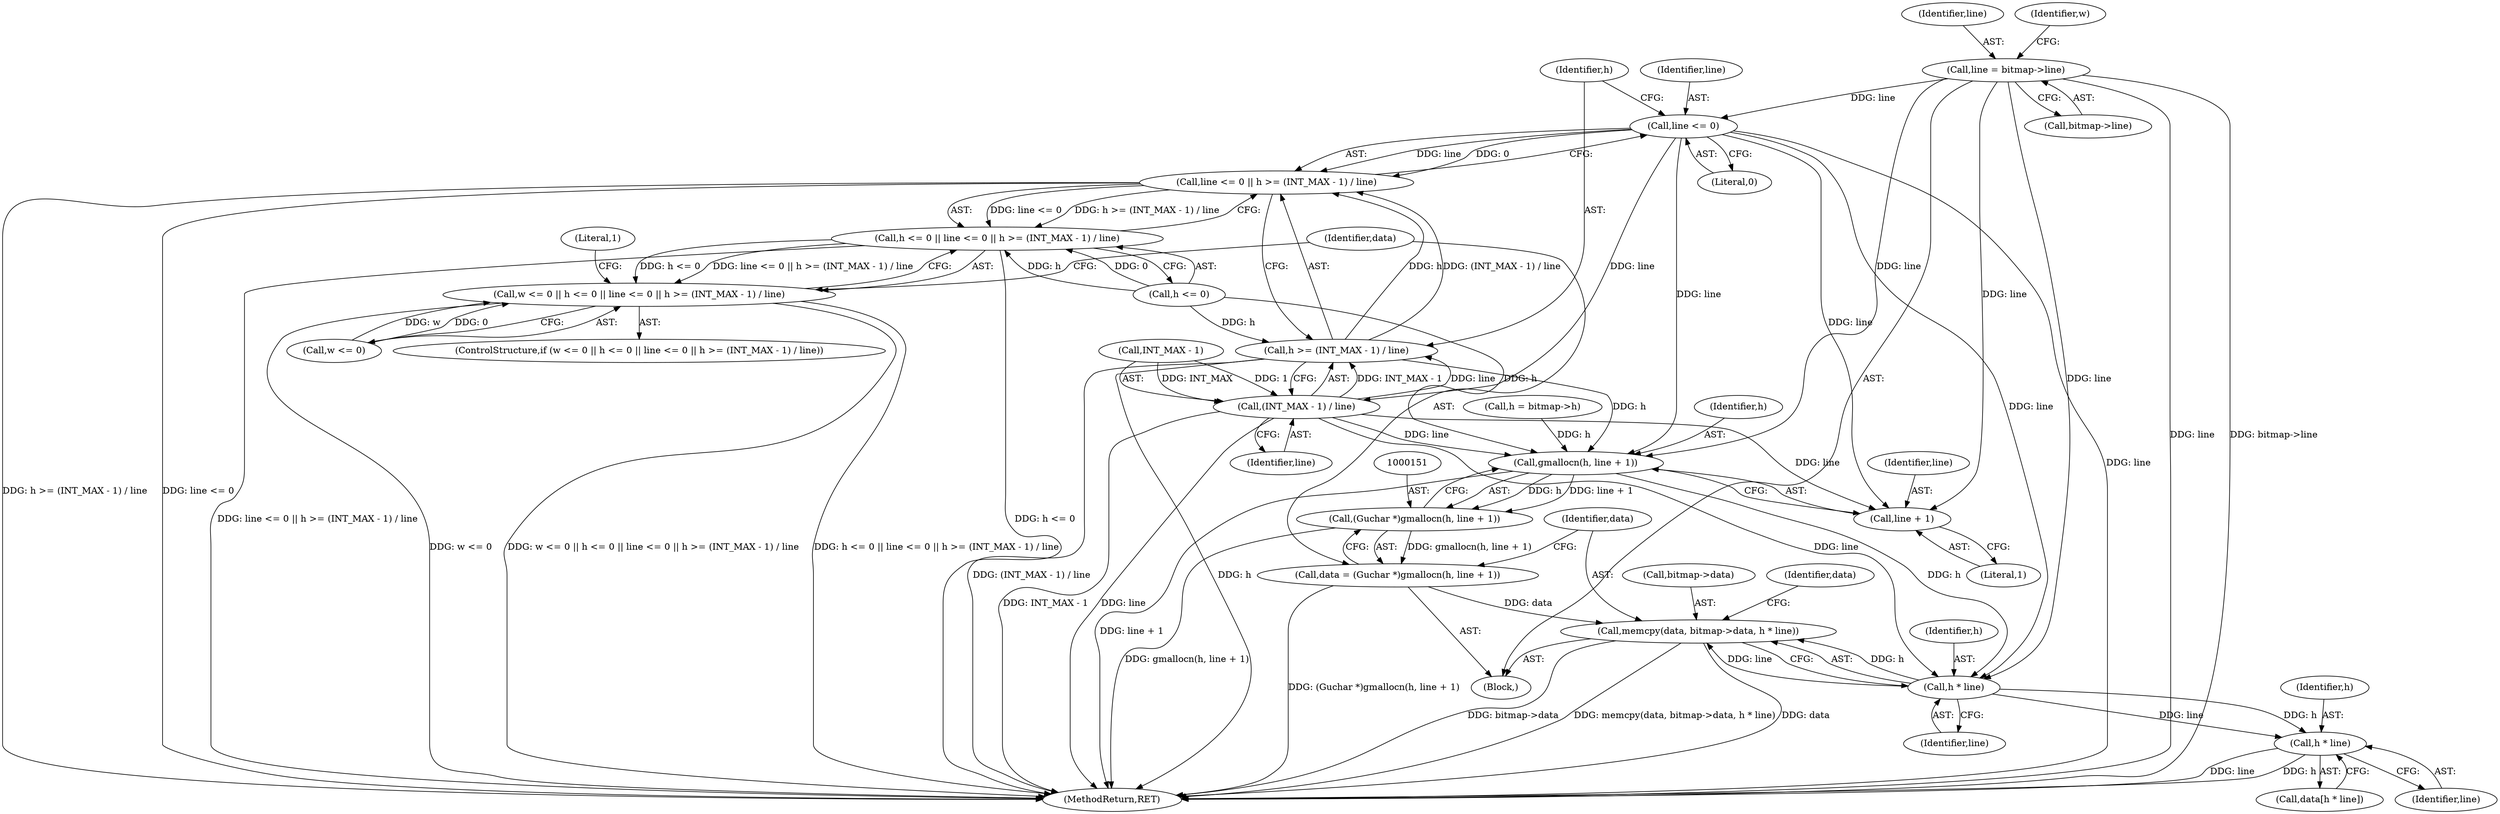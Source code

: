 digraph "0_poppler_7b2d314a61fd0e12f47c62996cb49ec0d1ba747a_9@pointer" {
"1000114" [label="(Call,line = bitmap->line)"];
"1000129" [label="(Call,line <= 0)"];
"1000128" [label="(Call,line <= 0 || h >= (INT_MAX - 1) / line)"];
"1000124" [label="(Call,h <= 0 || line <= 0 || h >= (INT_MAX - 1) / line)"];
"1000120" [label="(Call,w <= 0 || h <= 0 || line <= 0 || h >= (INT_MAX - 1) / line)"];
"1000134" [label="(Call,(INT_MAX - 1) / line)"];
"1000132" [label="(Call,h >= (INT_MAX - 1) / line)"];
"1000152" [label="(Call,gmallocn(h, line + 1))"];
"1000150" [label="(Call,(Guchar *)gmallocn(h, line + 1))"];
"1000148" [label="(Call,data = (Guchar *)gmallocn(h, line + 1))"];
"1000157" [label="(Call,memcpy(data, bitmap->data, h * line))"];
"1000162" [label="(Call,h * line)"];
"1000168" [label="(Call,h * line)"];
"1000154" [label="(Call,line + 1)"];
"1000116" [label="(Call,bitmap->line)"];
"1000133" [label="(Identifier,h)"];
"1000124" [label="(Call,h <= 0 || line <= 0 || h >= (INT_MAX - 1) / line)"];
"1000156" [label="(Literal,1)"];
"1000114" [label="(Call,line = bitmap->line)"];
"1000128" [label="(Call,line <= 0 || h >= (INT_MAX - 1) / line)"];
"1000168" [label="(Call,h * line)"];
"1000150" [label="(Call,(Guchar *)gmallocn(h, line + 1))"];
"1000134" [label="(Call,(INT_MAX - 1) / line)"];
"1000152" [label="(Call,gmallocn(h, line + 1))"];
"1000125" [label="(Call,h <= 0)"];
"1000115" [label="(Identifier,line)"];
"1000166" [label="(Call,data[h * line])"];
"1000155" [label="(Identifier,line)"];
"1000119" [label="(ControlStructure,if (w <= 0 || h <= 0 || line <= 0 || h >= (INT_MAX - 1) / line))"];
"1000164" [label="(Identifier,line)"];
"1000159" [label="(Call,bitmap->data)"];
"1000120" [label="(Call,w <= 0 || h <= 0 || line <= 0 || h >= (INT_MAX - 1) / line)"];
"1000142" [label="(Literal,1)"];
"1000162" [label="(Call,h * line)"];
"1000129" [label="(Call,line <= 0)"];
"1000138" [label="(Identifier,line)"];
"1000157" [label="(Call,memcpy(data, bitmap->data, h * line))"];
"1000130" [label="(Identifier,line)"];
"1000135" [label="(Call,INT_MAX - 1)"];
"1000103" [label="(Block,)"];
"1000170" [label="(Identifier,line)"];
"1000121" [label="(Call,w <= 0)"];
"1000158" [label="(Identifier,data)"];
"1000148" [label="(Call,data = (Guchar *)gmallocn(h, line + 1))"];
"1000149" [label="(Identifier,data)"];
"1000153" [label="(Identifier,h)"];
"1000163" [label="(Identifier,h)"];
"1000109" [label="(Call,h = bitmap->h)"];
"1000132" [label="(Call,h >= (INT_MAX - 1) / line)"];
"1000154" [label="(Call,line + 1)"];
"1000122" [label="(Identifier,w)"];
"1000172" [label="(MethodReturn,RET)"];
"1000131" [label="(Literal,0)"];
"1000167" [label="(Identifier,data)"];
"1000169" [label="(Identifier,h)"];
"1000114" -> "1000103"  [label="AST: "];
"1000114" -> "1000116"  [label="CFG: "];
"1000115" -> "1000114"  [label="AST: "];
"1000116" -> "1000114"  [label="AST: "];
"1000122" -> "1000114"  [label="CFG: "];
"1000114" -> "1000172"  [label="DDG: line"];
"1000114" -> "1000172"  [label="DDG: bitmap->line"];
"1000114" -> "1000129"  [label="DDG: line"];
"1000114" -> "1000152"  [label="DDG: line"];
"1000114" -> "1000154"  [label="DDG: line"];
"1000114" -> "1000162"  [label="DDG: line"];
"1000129" -> "1000128"  [label="AST: "];
"1000129" -> "1000131"  [label="CFG: "];
"1000130" -> "1000129"  [label="AST: "];
"1000131" -> "1000129"  [label="AST: "];
"1000133" -> "1000129"  [label="CFG: "];
"1000128" -> "1000129"  [label="CFG: "];
"1000129" -> "1000172"  [label="DDG: line"];
"1000129" -> "1000128"  [label="DDG: line"];
"1000129" -> "1000128"  [label="DDG: 0"];
"1000129" -> "1000134"  [label="DDG: line"];
"1000129" -> "1000152"  [label="DDG: line"];
"1000129" -> "1000154"  [label="DDG: line"];
"1000129" -> "1000162"  [label="DDG: line"];
"1000128" -> "1000124"  [label="AST: "];
"1000128" -> "1000132"  [label="CFG: "];
"1000132" -> "1000128"  [label="AST: "];
"1000124" -> "1000128"  [label="CFG: "];
"1000128" -> "1000172"  [label="DDG: h >= (INT_MAX - 1) / line"];
"1000128" -> "1000172"  [label="DDG: line <= 0"];
"1000128" -> "1000124"  [label="DDG: line <= 0"];
"1000128" -> "1000124"  [label="DDG: h >= (INT_MAX - 1) / line"];
"1000132" -> "1000128"  [label="DDG: h"];
"1000132" -> "1000128"  [label="DDG: (INT_MAX - 1) / line"];
"1000124" -> "1000120"  [label="AST: "];
"1000124" -> "1000125"  [label="CFG: "];
"1000125" -> "1000124"  [label="AST: "];
"1000120" -> "1000124"  [label="CFG: "];
"1000124" -> "1000172"  [label="DDG: h <= 0"];
"1000124" -> "1000172"  [label="DDG: line <= 0 || h >= (INT_MAX - 1) / line"];
"1000124" -> "1000120"  [label="DDG: h <= 0"];
"1000124" -> "1000120"  [label="DDG: line <= 0 || h >= (INT_MAX - 1) / line"];
"1000125" -> "1000124"  [label="DDG: h"];
"1000125" -> "1000124"  [label="DDG: 0"];
"1000120" -> "1000119"  [label="AST: "];
"1000120" -> "1000121"  [label="CFG: "];
"1000121" -> "1000120"  [label="AST: "];
"1000142" -> "1000120"  [label="CFG: "];
"1000149" -> "1000120"  [label="CFG: "];
"1000120" -> "1000172"  [label="DDG: w <= 0"];
"1000120" -> "1000172"  [label="DDG: w <= 0 || h <= 0 || line <= 0 || h >= (INT_MAX - 1) / line"];
"1000120" -> "1000172"  [label="DDG: h <= 0 || line <= 0 || h >= (INT_MAX - 1) / line"];
"1000121" -> "1000120"  [label="DDG: w"];
"1000121" -> "1000120"  [label="DDG: 0"];
"1000134" -> "1000132"  [label="AST: "];
"1000134" -> "1000138"  [label="CFG: "];
"1000135" -> "1000134"  [label="AST: "];
"1000138" -> "1000134"  [label="AST: "];
"1000132" -> "1000134"  [label="CFG: "];
"1000134" -> "1000172"  [label="DDG: INT_MAX - 1"];
"1000134" -> "1000172"  [label="DDG: line"];
"1000134" -> "1000132"  [label="DDG: INT_MAX - 1"];
"1000134" -> "1000132"  [label="DDG: line"];
"1000135" -> "1000134"  [label="DDG: INT_MAX"];
"1000135" -> "1000134"  [label="DDG: 1"];
"1000134" -> "1000152"  [label="DDG: line"];
"1000134" -> "1000154"  [label="DDG: line"];
"1000134" -> "1000162"  [label="DDG: line"];
"1000133" -> "1000132"  [label="AST: "];
"1000132" -> "1000172"  [label="DDG: (INT_MAX - 1) / line"];
"1000132" -> "1000172"  [label="DDG: h"];
"1000125" -> "1000132"  [label="DDG: h"];
"1000132" -> "1000152"  [label="DDG: h"];
"1000152" -> "1000150"  [label="AST: "];
"1000152" -> "1000154"  [label="CFG: "];
"1000153" -> "1000152"  [label="AST: "];
"1000154" -> "1000152"  [label="AST: "];
"1000150" -> "1000152"  [label="CFG: "];
"1000152" -> "1000172"  [label="DDG: line + 1"];
"1000152" -> "1000150"  [label="DDG: h"];
"1000152" -> "1000150"  [label="DDG: line + 1"];
"1000125" -> "1000152"  [label="DDG: h"];
"1000109" -> "1000152"  [label="DDG: h"];
"1000152" -> "1000162"  [label="DDG: h"];
"1000150" -> "1000148"  [label="AST: "];
"1000151" -> "1000150"  [label="AST: "];
"1000148" -> "1000150"  [label="CFG: "];
"1000150" -> "1000172"  [label="DDG: gmallocn(h, line + 1)"];
"1000150" -> "1000148"  [label="DDG: gmallocn(h, line + 1)"];
"1000148" -> "1000103"  [label="AST: "];
"1000149" -> "1000148"  [label="AST: "];
"1000158" -> "1000148"  [label="CFG: "];
"1000148" -> "1000172"  [label="DDG: (Guchar *)gmallocn(h, line + 1)"];
"1000148" -> "1000157"  [label="DDG: data"];
"1000157" -> "1000103"  [label="AST: "];
"1000157" -> "1000162"  [label="CFG: "];
"1000158" -> "1000157"  [label="AST: "];
"1000159" -> "1000157"  [label="AST: "];
"1000162" -> "1000157"  [label="AST: "];
"1000167" -> "1000157"  [label="CFG: "];
"1000157" -> "1000172"  [label="DDG: bitmap->data"];
"1000157" -> "1000172"  [label="DDG: memcpy(data, bitmap->data, h * line)"];
"1000157" -> "1000172"  [label="DDG: data"];
"1000162" -> "1000157"  [label="DDG: h"];
"1000162" -> "1000157"  [label="DDG: line"];
"1000162" -> "1000164"  [label="CFG: "];
"1000163" -> "1000162"  [label="AST: "];
"1000164" -> "1000162"  [label="AST: "];
"1000162" -> "1000168"  [label="DDG: h"];
"1000162" -> "1000168"  [label="DDG: line"];
"1000168" -> "1000166"  [label="AST: "];
"1000168" -> "1000170"  [label="CFG: "];
"1000169" -> "1000168"  [label="AST: "];
"1000170" -> "1000168"  [label="AST: "];
"1000166" -> "1000168"  [label="CFG: "];
"1000168" -> "1000172"  [label="DDG: h"];
"1000168" -> "1000172"  [label="DDG: line"];
"1000154" -> "1000156"  [label="CFG: "];
"1000155" -> "1000154"  [label="AST: "];
"1000156" -> "1000154"  [label="AST: "];
}
